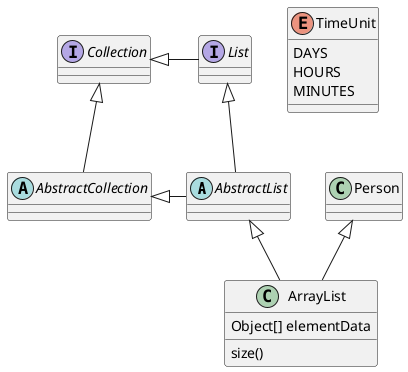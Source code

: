 @startuml
'https://plantuml.com/class-diagram

abstract class AbstractList
abstract AbstractCollection
interface List
interface Collection

List <|-- AbstractList
Collection <|-- AbstractCollection

Collection <|- List
AbstractCollection <|- AbstractList
AbstractList <|-- ArrayList
Person <|-- ArrayList

class ArrayList {
Object[] elementData
size()
}

enum TimeUnit {
DAYS
HOURS
MINUTES
}

@enduml